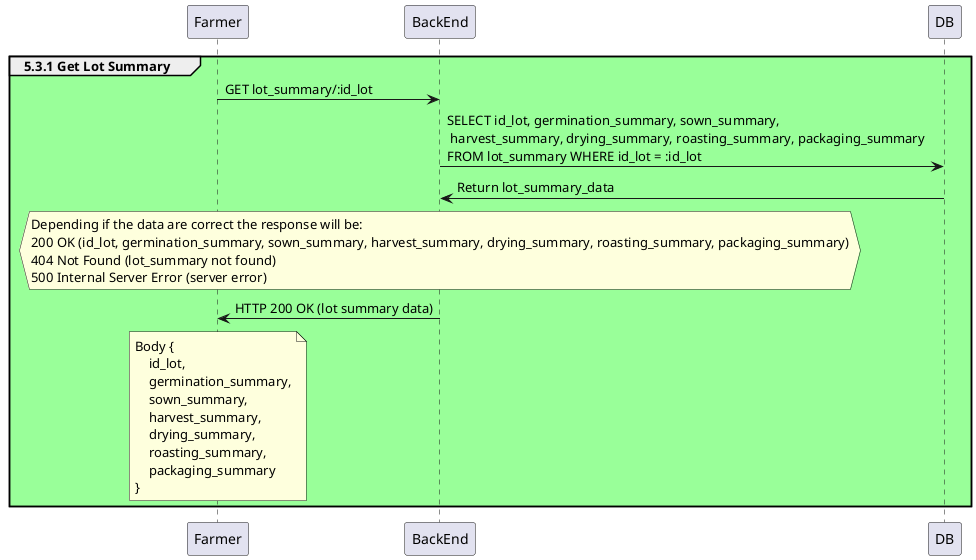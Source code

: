 @startuml

group #99FF99 5.3.1 Get Lot Summary

    Farmer -> BackEnd: GET lot_summary/:id_lot

    BackEnd -> DB: SELECT id_lot, germination_summary, sown_summary, \n harvest_summary, drying_summary, roasting_summary, packaging_summary \nFROM lot_summary WHERE id_lot = :id_lot
    DB -> BackEnd: Return lot_summary_data

    hnote over BackEnd
        Depending if the data are correct the response will be:
        200 OK (id_lot, germination_summary, sown_summary, harvest_summary, drying_summary, roasting_summary, packaging_summary)
        404 Not Found (lot_summary not found)
        500 Internal Server Error (server error)
    endnote

    BackEnd -> Farmer: HTTP 200 OK (lot summary data)

    note over Farmer
        Body {
            id_lot,
            germination_summary,
            sown_summary,
            harvest_summary,
            drying_summary,
            roasting_summary,
            packaging_summary
        }
    endnote

end group

@enduml